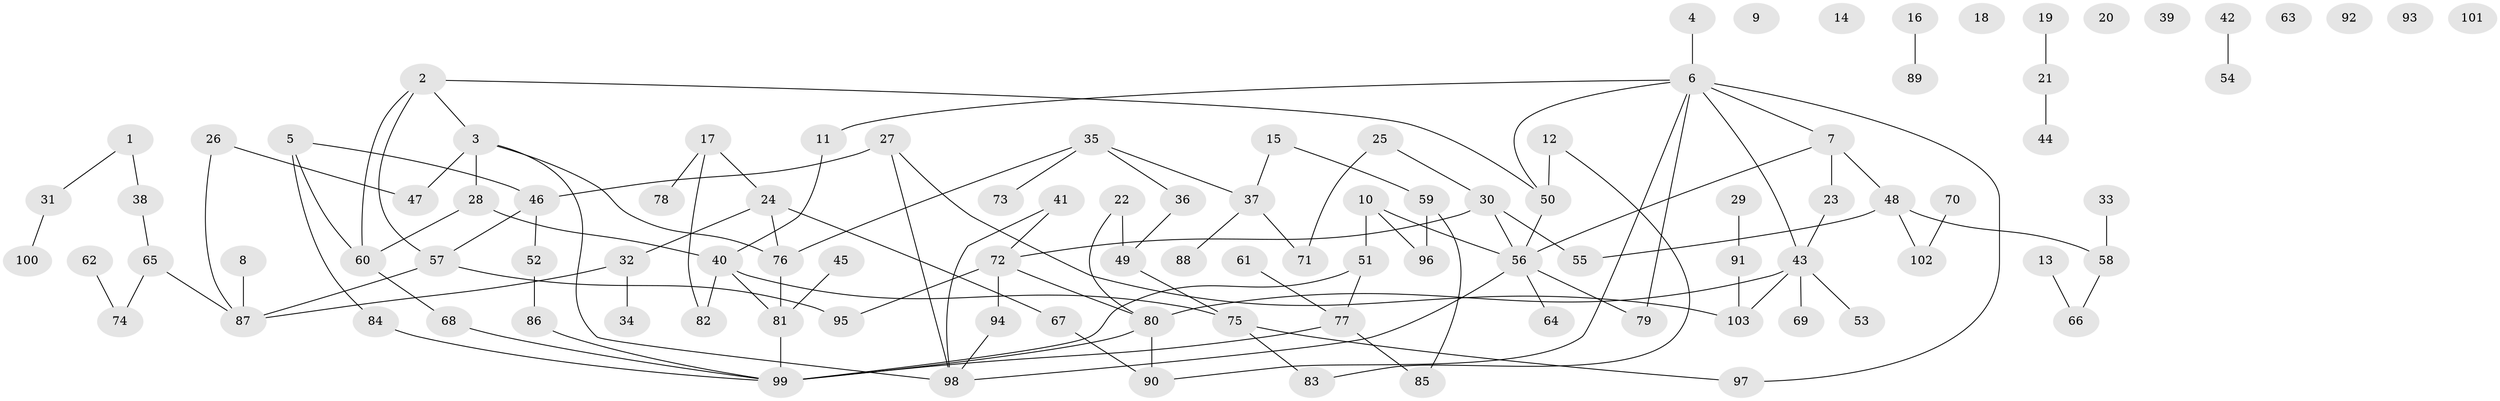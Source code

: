// coarse degree distribution, {2: 0.22058823529411764, 6: 0.07352941176470588, 7: 0.04411764705882353, 3: 0.1323529411764706, 4: 0.08823529411764706, 1: 0.20588235294117646, 0: 0.16176470588235295, 5: 0.058823529411764705, 8: 0.014705882352941176}
// Generated by graph-tools (version 1.1) at 2025/23/03/03/25 07:23:25]
// undirected, 103 vertices, 123 edges
graph export_dot {
graph [start="1"]
  node [color=gray90,style=filled];
  1;
  2;
  3;
  4;
  5;
  6;
  7;
  8;
  9;
  10;
  11;
  12;
  13;
  14;
  15;
  16;
  17;
  18;
  19;
  20;
  21;
  22;
  23;
  24;
  25;
  26;
  27;
  28;
  29;
  30;
  31;
  32;
  33;
  34;
  35;
  36;
  37;
  38;
  39;
  40;
  41;
  42;
  43;
  44;
  45;
  46;
  47;
  48;
  49;
  50;
  51;
  52;
  53;
  54;
  55;
  56;
  57;
  58;
  59;
  60;
  61;
  62;
  63;
  64;
  65;
  66;
  67;
  68;
  69;
  70;
  71;
  72;
  73;
  74;
  75;
  76;
  77;
  78;
  79;
  80;
  81;
  82;
  83;
  84;
  85;
  86;
  87;
  88;
  89;
  90;
  91;
  92;
  93;
  94;
  95;
  96;
  97;
  98;
  99;
  100;
  101;
  102;
  103;
  1 -- 31;
  1 -- 38;
  2 -- 3;
  2 -- 50;
  2 -- 57;
  2 -- 60;
  3 -- 28;
  3 -- 47;
  3 -- 76;
  3 -- 98;
  4 -- 6;
  5 -- 46;
  5 -- 60;
  5 -- 84;
  6 -- 7;
  6 -- 11;
  6 -- 43;
  6 -- 50;
  6 -- 79;
  6 -- 90;
  6 -- 97;
  7 -- 23;
  7 -- 48;
  7 -- 56;
  8 -- 87;
  10 -- 51;
  10 -- 56;
  10 -- 96;
  11 -- 40;
  12 -- 50;
  12 -- 83;
  13 -- 66;
  15 -- 37;
  15 -- 59;
  16 -- 89;
  17 -- 24;
  17 -- 78;
  17 -- 82;
  19 -- 21;
  21 -- 44;
  22 -- 49;
  22 -- 80;
  23 -- 43;
  24 -- 32;
  24 -- 67;
  24 -- 76;
  25 -- 30;
  25 -- 71;
  26 -- 47;
  26 -- 87;
  27 -- 46;
  27 -- 98;
  27 -- 103;
  28 -- 40;
  28 -- 60;
  29 -- 91;
  30 -- 55;
  30 -- 56;
  30 -- 72;
  31 -- 100;
  32 -- 34;
  32 -- 87;
  33 -- 58;
  35 -- 36;
  35 -- 37;
  35 -- 73;
  35 -- 76;
  36 -- 49;
  37 -- 71;
  37 -- 88;
  38 -- 65;
  40 -- 75;
  40 -- 81;
  40 -- 82;
  41 -- 72;
  41 -- 98;
  42 -- 54;
  43 -- 53;
  43 -- 69;
  43 -- 80;
  43 -- 103;
  45 -- 81;
  46 -- 52;
  46 -- 57;
  48 -- 55;
  48 -- 58;
  48 -- 102;
  49 -- 75;
  50 -- 56;
  51 -- 77;
  51 -- 99;
  52 -- 86;
  56 -- 64;
  56 -- 79;
  56 -- 98;
  57 -- 87;
  57 -- 95;
  58 -- 66;
  59 -- 85;
  59 -- 96;
  60 -- 68;
  61 -- 77;
  62 -- 74;
  65 -- 74;
  65 -- 87;
  67 -- 90;
  68 -- 99;
  70 -- 102;
  72 -- 80;
  72 -- 94;
  72 -- 95;
  75 -- 83;
  75 -- 97;
  76 -- 81;
  77 -- 85;
  77 -- 99;
  80 -- 90;
  80 -- 99;
  81 -- 99;
  84 -- 99;
  86 -- 99;
  91 -- 103;
  94 -- 98;
}
